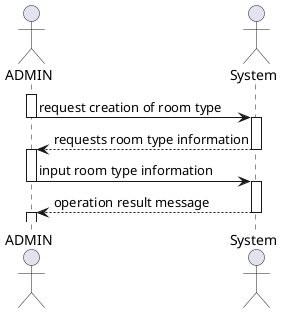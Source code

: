 @startuml

actor ADMIN as admin
actor System as sys


activate admin

admin -> sys : request creation of room type
deactivate admin
activate sys

sys --> admin : requests room type information
deactivate sys
activate admin

admin -> sys : input room type information
deactivate admin
activate sys

sys --> admin : operation result message
deactivate sys
activate admin

@enduml
